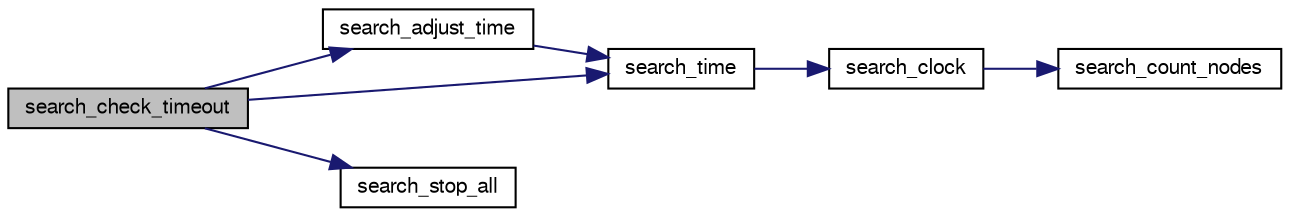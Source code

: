 digraph "search_check_timeout"
{
 // LATEX_PDF_SIZE
  bgcolor="transparent";
  edge [fontname="FreeSans",fontsize="10",labelfontname="FreeSans",labelfontsize="10"];
  node [fontname="FreeSans",fontsize="10",shape=record];
  rankdir="LR";
  Node1 [label="search_check_timeout",height=0.2,width=0.4,color="black", fillcolor="grey75", style="filled", fontcolor="black",tooltip="Check if it can iterate more..."];
  Node1 -> Node2 [color="midnightblue",fontsize="10",style="solid",fontname="FreeSans"];
  Node2 [label="search_adjust_time",height=0.2,width=0.4,color="black",URL="$search_8c.html#a7efa994089b97a5515654b48a8040238",tooltip="Give more time."];
  Node2 -> Node3 [color="midnightblue",fontsize="10",style="solid",fontname="FreeSans"];
  Node3 [label="search_time",height=0.2,width=0.4,color="black",URL="$search_8c.html#afcdfa9c4ac42ff535885efeb671ffe8d",tooltip="Return the time spent by the search."];
  Node3 -> Node4 [color="midnightblue",fontsize="10",style="solid",fontname="FreeSans"];
  Node4 [label="search_clock",height=0.2,width=0.4,color="black",URL="$search_8c.html#a5710e38d5c67dd03d99307b442d00a63",tooltip="Return the time spent by the search."];
  Node4 -> Node5 [color="midnightblue",fontsize="10",style="solid",fontname="FreeSans"];
  Node5 [label="search_count_nodes",height=0.2,width=0.4,color="black",URL="$search_8c.html#a66fbe49d1b42845bef2a07d0219a525c",tooltip="Return the number of nodes searched."];
  Node1 -> Node6 [color="midnightblue",fontsize="10",style="solid",fontname="FreeSans"];
  Node6 [label="search_stop_all",height=0.2,width=0.4,color="black",URL="$search_8c.html#ad775910af78c46412b5ee4b8bc887b67",tooltip="Stop the search."];
  Node1 -> Node3 [color="midnightblue",fontsize="10",style="solid",fontname="FreeSans"];
}
